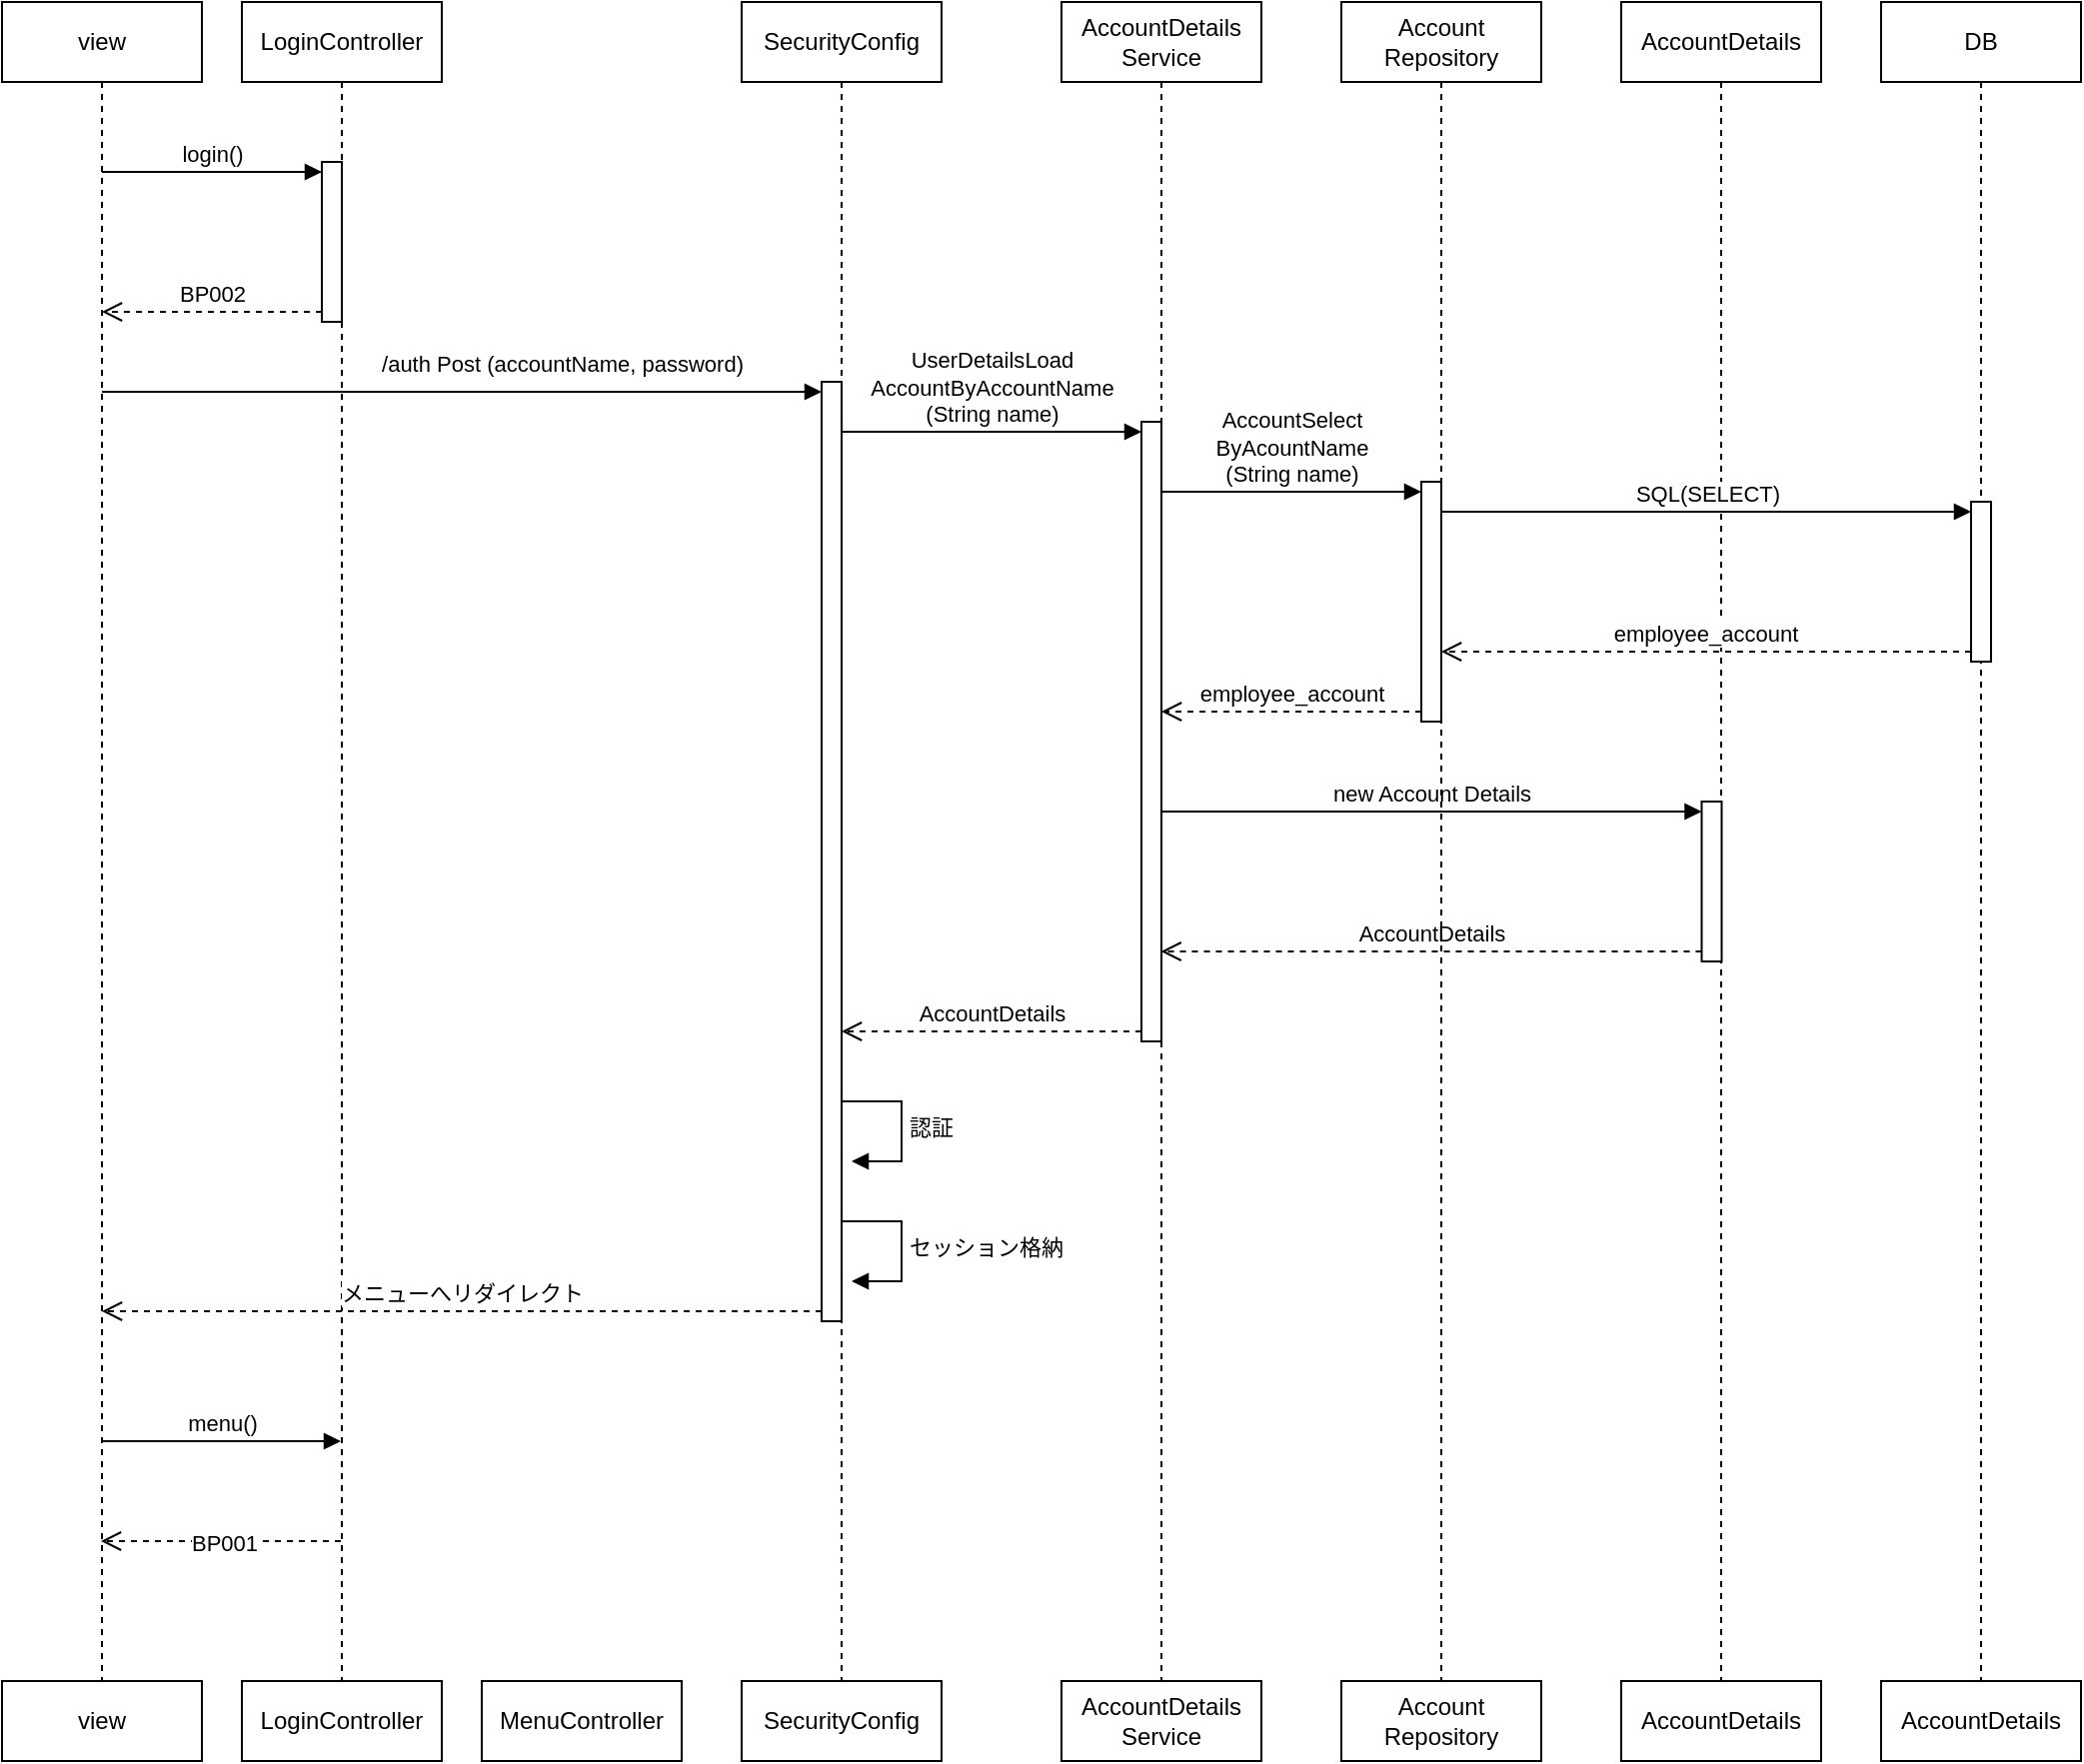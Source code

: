 <mxfile>
    <diagram name="ページ1" id="q18_Z3Wsg8RgEzkWWvcn">
        <mxGraphModel dx="864" dy="419" grid="1" gridSize="10" guides="1" tooltips="1" connect="1" arrows="1" fold="1" page="1" pageScale="1" pageWidth="3300" pageHeight="4681" math="0" shadow="0">
            <root>
                <mxCell id="0"/>
                <mxCell id="1" parent="0"/>
                <mxCell id="LmNLP-GIeK6npoBTMpNd-1" value="DB" style="shape=umlLifeline;perimeter=lifelinePerimeter;whiteSpace=wrap;html=1;container=1;dropTarget=0;collapsible=0;recursiveResize=0;outlineConnect=0;portConstraint=eastwest;newEdgeStyle={&quot;curved&quot;:0,&quot;rounded&quot;:0};" parent="1" vertex="1">
                    <mxGeometry x="980" y="40" width="100" height="840" as="geometry"/>
                </mxCell>
                <mxCell id="LmNLP-GIeK6npoBTMpNd-21" value="" style="html=1;points=[[0,0,0,0,5],[0,1,0,0,-5],[1,0,0,0,5],[1,1,0,0,-5]];perimeter=orthogonalPerimeter;outlineConnect=0;targetShapes=umlLifeline;portConstraint=eastwest;newEdgeStyle={&quot;curved&quot;:0,&quot;rounded&quot;:0};" parent="LmNLP-GIeK6npoBTMpNd-1" vertex="1">
                    <mxGeometry x="45" y="250" width="10" height="80" as="geometry"/>
                </mxCell>
                <mxCell id="LmNLP-GIeK6npoBTMpNd-2" value="AccountDetails" style="shape=umlLifeline;perimeter=lifelinePerimeter;whiteSpace=wrap;html=1;container=1;dropTarget=0;collapsible=0;recursiveResize=0;outlineConnect=0;portConstraint=eastwest;newEdgeStyle={&quot;curved&quot;:0,&quot;rounded&quot;:0};" parent="1" vertex="1">
                    <mxGeometry x="850" y="40" width="100" height="840" as="geometry"/>
                </mxCell>
                <mxCell id="LmNLP-GIeK6npoBTMpNd-24" value="" style="html=1;points=[[0,0,0,0,5],[0,1,0,0,-5],[1,0,0,0,5],[1,1,0,0,-5]];perimeter=orthogonalPerimeter;outlineConnect=0;targetShapes=umlLifeline;portConstraint=eastwest;newEdgeStyle={&quot;curved&quot;:0,&quot;rounded&quot;:0};" parent="LmNLP-GIeK6npoBTMpNd-2" vertex="1">
                    <mxGeometry x="40.25" y="400" width="10" height="80" as="geometry"/>
                </mxCell>
                <mxCell id="LmNLP-GIeK6npoBTMpNd-25" value="new Account Details" style="html=1;verticalAlign=bottom;endArrow=block;curved=0;rounded=0;entryX=0;entryY=0;entryDx=0;entryDy=5;" parent="LmNLP-GIeK6npoBTMpNd-2" target="LmNLP-GIeK6npoBTMpNd-24" edge="1">
                    <mxGeometry relative="1" as="geometry">
                        <mxPoint x="-230.25" y="405" as="sourcePoint"/>
                    </mxGeometry>
                </mxCell>
                <mxCell id="LmNLP-GIeK6npoBTMpNd-26" value="AccountDetails" style="html=1;verticalAlign=bottom;endArrow=open;dashed=1;endSize=8;curved=0;rounded=0;exitX=0;exitY=1;exitDx=0;exitDy=-5;" parent="LmNLP-GIeK6npoBTMpNd-2" source="LmNLP-GIeK6npoBTMpNd-24" edge="1">
                    <mxGeometry relative="1" as="geometry">
                        <mxPoint x="-230.25" y="475" as="targetPoint"/>
                    </mxGeometry>
                </mxCell>
                <mxCell id="LmNLP-GIeK6npoBTMpNd-3" value="Account&lt;div&gt;Repository&lt;/div&gt;" style="shape=umlLifeline;perimeter=lifelinePerimeter;whiteSpace=wrap;html=1;container=1;dropTarget=0;collapsible=0;recursiveResize=0;outlineConnect=0;portConstraint=eastwest;newEdgeStyle={&quot;curved&quot;:0,&quot;rounded&quot;:0};" parent="1" vertex="1">
                    <mxGeometry x="710" y="40" width="100" height="840" as="geometry"/>
                </mxCell>
                <mxCell id="LmNLP-GIeK6npoBTMpNd-18" value="" style="html=1;points=[[0,0,0,0,5],[0,1,0,0,-5],[1,0,0,0,5],[1,1,0,0,-5]];perimeter=orthogonalPerimeter;outlineConnect=0;targetShapes=umlLifeline;portConstraint=eastwest;newEdgeStyle={&quot;curved&quot;:0,&quot;rounded&quot;:0};" parent="LmNLP-GIeK6npoBTMpNd-3" vertex="1">
                    <mxGeometry x="40" y="240" width="10" height="120" as="geometry"/>
                </mxCell>
                <mxCell id="LmNLP-GIeK6npoBTMpNd-4" value="AccountDetails&lt;div&gt;Service&lt;/div&gt;" style="shape=umlLifeline;perimeter=lifelinePerimeter;whiteSpace=wrap;html=1;container=1;dropTarget=0;collapsible=0;recursiveResize=0;outlineConnect=0;portConstraint=eastwest;newEdgeStyle={&quot;curved&quot;:0,&quot;rounded&quot;:0};" parent="1" vertex="1">
                    <mxGeometry x="570" y="40" width="100" height="840" as="geometry"/>
                </mxCell>
                <mxCell id="LmNLP-GIeK6npoBTMpNd-15" value="" style="html=1;points=[[0,0,0,0,5],[0,1,0,0,-5],[1,0,0,0,5],[1,1,0,0,-5]];perimeter=orthogonalPerimeter;outlineConnect=0;targetShapes=umlLifeline;portConstraint=eastwest;newEdgeStyle={&quot;curved&quot;:0,&quot;rounded&quot;:0};" parent="LmNLP-GIeK6npoBTMpNd-4" vertex="1">
                    <mxGeometry x="40" y="210" width="10" height="310" as="geometry"/>
                </mxCell>
                <mxCell id="LmNLP-GIeK6npoBTMpNd-5" value="SecurityConfig" style="shape=umlLifeline;perimeter=lifelinePerimeter;whiteSpace=wrap;html=1;container=1;dropTarget=0;collapsible=0;recursiveResize=0;outlineConnect=0;portConstraint=eastwest;newEdgeStyle={&quot;curved&quot;:0,&quot;rounded&quot;:0};" parent="1" vertex="1">
                    <mxGeometry x="410" y="40" width="100" height="840" as="geometry"/>
                </mxCell>
                <mxCell id="LmNLP-GIeK6npoBTMpNd-12" value="" style="html=1;points=[[0,0,0,0,5],[0,1,0,0,-5],[1,0,0,0,5],[1,1,0,0,-5]];perimeter=orthogonalPerimeter;outlineConnect=0;targetShapes=umlLifeline;portConstraint=eastwest;newEdgeStyle={&quot;curved&quot;:0,&quot;rounded&quot;:0};" parent="LmNLP-GIeK6npoBTMpNd-5" vertex="1">
                    <mxGeometry x="40" y="190" width="10" height="470" as="geometry"/>
                </mxCell>
                <mxCell id="LmNLP-GIeK6npoBTMpNd-7" value="LoginController" style="shape=umlLifeline;perimeter=lifelinePerimeter;whiteSpace=wrap;html=1;container=1;dropTarget=0;collapsible=0;recursiveResize=0;outlineConnect=0;portConstraint=eastwest;newEdgeStyle={&quot;curved&quot;:0,&quot;rounded&quot;:0};" parent="1" vertex="1">
                    <mxGeometry x="160" y="40" width="100" height="840" as="geometry"/>
                </mxCell>
                <mxCell id="LmNLP-GIeK6npoBTMpNd-9" value="" style="html=1;points=[[0,0,0,0,5],[0,1,0,0,-5],[1,0,0,0,5],[1,1,0,0,-5]];perimeter=orthogonalPerimeter;outlineConnect=0;targetShapes=umlLifeline;portConstraint=eastwest;newEdgeStyle={&quot;curved&quot;:0,&quot;rounded&quot;:0};" parent="LmNLP-GIeK6npoBTMpNd-7" vertex="1">
                    <mxGeometry x="40" y="80" width="10" height="80" as="geometry"/>
                </mxCell>
                <mxCell id="LmNLP-GIeK6npoBTMpNd-8" value="view" style="shape=umlLifeline;perimeter=lifelinePerimeter;whiteSpace=wrap;html=1;container=1;dropTarget=0;collapsible=0;recursiveResize=0;outlineConnect=0;portConstraint=eastwest;newEdgeStyle={&quot;curved&quot;:0,&quot;rounded&quot;:0};" parent="1" vertex="1">
                    <mxGeometry x="40" y="40" width="100" height="840" as="geometry"/>
                </mxCell>
                <mxCell id="LmNLP-GIeK6npoBTMpNd-10" value="login()" style="html=1;verticalAlign=bottom;endArrow=block;curved=0;rounded=0;entryX=0;entryY=0;entryDx=0;entryDy=5;" parent="1" source="LmNLP-GIeK6npoBTMpNd-8" target="LmNLP-GIeK6npoBTMpNd-9" edge="1">
                    <mxGeometry relative="1" as="geometry">
                        <mxPoint x="130" y="125" as="sourcePoint"/>
                    </mxGeometry>
                </mxCell>
                <mxCell id="LmNLP-GIeK6npoBTMpNd-11" value="BP002" style="html=1;verticalAlign=bottom;endArrow=open;dashed=1;endSize=8;curved=0;rounded=0;exitX=0;exitY=1;exitDx=0;exitDy=-5;" parent="1" source="LmNLP-GIeK6npoBTMpNd-9" target="LmNLP-GIeK6npoBTMpNd-8" edge="1">
                    <mxGeometry relative="1" as="geometry">
                        <mxPoint x="130" y="195" as="targetPoint"/>
                    </mxGeometry>
                </mxCell>
                <mxCell id="LmNLP-GIeK6npoBTMpNd-13" value="/auth Post (accountName, password)" style="html=1;verticalAlign=bottom;endArrow=block;curved=0;rounded=0;entryX=0;entryY=0;entryDx=0;entryDy=5;" parent="1" source="LmNLP-GIeK6npoBTMpNd-8" target="LmNLP-GIeK6npoBTMpNd-12" edge="1">
                    <mxGeometry x="0.279" y="5" relative="1" as="geometry">
                        <mxPoint x="370" y="235" as="sourcePoint"/>
                        <mxPoint as="offset"/>
                    </mxGeometry>
                </mxCell>
                <mxCell id="LmNLP-GIeK6npoBTMpNd-14" value="メニューへリダイレクト" style="html=1;verticalAlign=bottom;endArrow=open;dashed=1;endSize=8;curved=0;rounded=0;exitX=0;exitY=1;exitDx=0;exitDy=-5;" parent="1" source="LmNLP-GIeK6npoBTMpNd-12" target="LmNLP-GIeK6npoBTMpNd-8" edge="1">
                    <mxGeometry x="-0.001" relative="1" as="geometry">
                        <mxPoint x="370" y="305" as="targetPoint"/>
                        <mxPoint as="offset"/>
                    </mxGeometry>
                </mxCell>
                <mxCell id="LmNLP-GIeK6npoBTMpNd-16" value="UserDetails&lt;span style=&quot;background-color: light-dark(#ffffff, var(--ge-dark-color, #121212)); color: light-dark(rgb(0, 0, 0), rgb(255, 255, 255));&quot;&gt;Load&lt;/span&gt;&lt;div&gt;&lt;span style=&quot;background-color: light-dark(#ffffff, var(--ge-dark-color, #121212)); color: light-dark(rgb(0, 0, 0), rgb(255, 255, 255));&quot;&gt;Account&lt;/span&gt;&lt;span style=&quot;background-color: light-dark(#ffffff, var(--ge-dark-color, #121212)); color: light-dark(rgb(0, 0, 0), rgb(255, 255, 255));&quot;&gt;ByAccountName&lt;/span&gt;&lt;/div&gt;&lt;div&gt;&lt;span style=&quot;background-color: light-dark(#ffffff, var(--ge-dark-color, #121212)); color: light-dark(rgb(0, 0, 0), rgb(255, 255, 255));&quot;&gt;(String name)&lt;/span&gt;&lt;/div&gt;" style="html=1;verticalAlign=bottom;endArrow=block;curved=0;rounded=0;entryX=0;entryY=0;entryDx=0;entryDy=5;" parent="1" source="LmNLP-GIeK6npoBTMpNd-5" target="LmNLP-GIeK6npoBTMpNd-15" edge="1">
                    <mxGeometry x="-0.003" relative="1" as="geometry">
                        <mxPoint x="490" y="255" as="sourcePoint"/>
                        <mxPoint as="offset"/>
                    </mxGeometry>
                </mxCell>
                <mxCell id="LmNLP-GIeK6npoBTMpNd-17" value="AccountDetails" style="html=1;verticalAlign=bottom;endArrow=open;dashed=1;endSize=8;curved=0;rounded=0;exitX=0;exitY=1;exitDx=0;exitDy=-5;" parent="1" source="LmNLP-GIeK6npoBTMpNd-15" target="LmNLP-GIeK6npoBTMpNd-12" edge="1">
                    <mxGeometry relative="1" as="geometry">
                        <mxPoint x="490" y="325" as="targetPoint"/>
                    </mxGeometry>
                </mxCell>
                <mxCell id="LmNLP-GIeK6npoBTMpNd-19" value="AccountSelect&lt;div&gt;ByAcountName&lt;/div&gt;&lt;div&gt;(String name)&lt;/div&gt;" style="html=1;verticalAlign=bottom;endArrow=block;curved=0;rounded=0;entryX=0;entryY=0;entryDx=0;entryDy=5;" parent="1" source="LmNLP-GIeK6npoBTMpNd-4" target="LmNLP-GIeK6npoBTMpNd-18" edge="1">
                    <mxGeometry relative="1" as="geometry">
                        <mxPoint x="650" y="285" as="sourcePoint"/>
                    </mxGeometry>
                </mxCell>
                <mxCell id="LmNLP-GIeK6npoBTMpNd-20" value="employee_account" style="html=1;verticalAlign=bottom;endArrow=open;dashed=1;endSize=8;curved=0;rounded=0;exitX=0;exitY=1;exitDx=0;exitDy=-5;" parent="1" source="LmNLP-GIeK6npoBTMpNd-18" target="LmNLP-GIeK6npoBTMpNd-15" edge="1">
                    <mxGeometry relative="1" as="geometry">
                        <mxPoint x="650" y="355" as="targetPoint"/>
                    </mxGeometry>
                </mxCell>
                <mxCell id="LmNLP-GIeK6npoBTMpNd-22" value="SQL(SELECT)" style="html=1;verticalAlign=bottom;endArrow=block;curved=0;rounded=0;entryX=0;entryY=0;entryDx=0;entryDy=5;" parent="1" source="LmNLP-GIeK6npoBTMpNd-3" target="LmNLP-GIeK6npoBTMpNd-21" edge="1">
                    <mxGeometry relative="1" as="geometry">
                        <mxPoint x="820" y="305" as="sourcePoint"/>
                    </mxGeometry>
                </mxCell>
                <mxCell id="LmNLP-GIeK6npoBTMpNd-23" value="employee_account" style="html=1;verticalAlign=bottom;endArrow=open;dashed=1;endSize=8;curved=0;rounded=0;exitX=0;exitY=1;exitDx=0;exitDy=-5;" parent="1" source="LmNLP-GIeK6npoBTMpNd-21" target="LmNLP-GIeK6npoBTMpNd-3" edge="1">
                    <mxGeometry x="0.002" relative="1" as="geometry">
                        <mxPoint x="820" y="375" as="targetPoint"/>
                        <mxPoint as="offset"/>
                    </mxGeometry>
                </mxCell>
                <mxCell id="LmNLP-GIeK6npoBTMpNd-28" value="認証" style="html=1;align=left;spacingLeft=2;endArrow=block;rounded=0;edgeStyle=orthogonalEdgeStyle;curved=0;rounded=0;" parent="1" edge="1">
                    <mxGeometry relative="1" as="geometry">
                        <mxPoint x="460" y="590" as="sourcePoint"/>
                        <Array as="points">
                            <mxPoint x="490" y="620"/>
                        </Array>
                        <mxPoint x="465" y="620" as="targetPoint"/>
                    </mxGeometry>
                </mxCell>
                <mxCell id="LmNLP-GIeK6npoBTMpNd-29" value="セッション格納" style="html=1;align=left;spacingLeft=2;endArrow=block;rounded=0;edgeStyle=orthogonalEdgeStyle;curved=0;rounded=0;" parent="1" edge="1">
                    <mxGeometry relative="1" as="geometry">
                        <mxPoint x="460" y="650" as="sourcePoint"/>
                        <Array as="points">
                            <mxPoint x="490" y="680"/>
                        </Array>
                        <mxPoint x="465" y="680" as="targetPoint"/>
                    </mxGeometry>
                </mxCell>
                <mxCell id="LmNLP-GIeK6npoBTMpNd-31" value="menu()" style="html=1;verticalAlign=bottom;endArrow=block;curved=0;rounded=0;" parent="1" edge="1">
                    <mxGeometry relative="1" as="geometry">
                        <mxPoint x="89.5" y="760" as="sourcePoint"/>
                        <mxPoint x="209.5" y="760" as="targetPoint"/>
                    </mxGeometry>
                </mxCell>
                <mxCell id="LmNLP-GIeK6npoBTMpNd-32" value="BP001" style="html=1;verticalAlign=bottom;endArrow=open;dashed=1;endSize=8;curved=0;rounded=0;" parent="1" edge="1">
                    <mxGeometry x="-0.008" y="10" relative="1" as="geometry">
                        <mxPoint x="89.5" y="810" as="targetPoint"/>
                        <mxPoint x="209.5" y="810" as="sourcePoint"/>
                        <mxPoint x="1" as="offset"/>
                    </mxGeometry>
                </mxCell>
                <mxCell id="LmNLP-GIeK6npoBTMpNd-33" value="view" style="shape=umlLifeline;perimeter=lifelinePerimeter;whiteSpace=wrap;html=1;container=1;dropTarget=0;collapsible=0;recursiveResize=0;outlineConnect=0;portConstraint=eastwest;newEdgeStyle={&quot;curved&quot;:0,&quot;rounded&quot;:0};" parent="1" vertex="1">
                    <mxGeometry x="40" y="880" width="100" height="40" as="geometry"/>
                </mxCell>
                <mxCell id="LmNLP-GIeK6npoBTMpNd-34" value="LoginController" style="shape=umlLifeline;perimeter=lifelinePerimeter;whiteSpace=wrap;html=1;container=1;dropTarget=0;collapsible=0;recursiveResize=0;outlineConnect=0;portConstraint=eastwest;newEdgeStyle={&quot;curved&quot;:0,&quot;rounded&quot;:0};" parent="1" vertex="1">
                    <mxGeometry x="160" y="880" width="100" height="40" as="geometry"/>
                </mxCell>
                <mxCell id="LmNLP-GIeK6npoBTMpNd-35" value="AccountDetails&lt;div&gt;Service&lt;/div&gt;" style="shape=umlLifeline;perimeter=lifelinePerimeter;whiteSpace=wrap;html=1;container=1;dropTarget=0;collapsible=0;recursiveResize=0;outlineConnect=0;portConstraint=eastwest;newEdgeStyle={&quot;curved&quot;:0,&quot;rounded&quot;:0};" parent="1" vertex="1">
                    <mxGeometry x="570" y="880" width="100" height="40" as="geometry"/>
                </mxCell>
                <mxCell id="LmNLP-GIeK6npoBTMpNd-36" value="SecurityConfig" style="shape=umlLifeline;perimeter=lifelinePerimeter;whiteSpace=wrap;html=1;container=1;dropTarget=0;collapsible=0;recursiveResize=0;outlineConnect=0;portConstraint=eastwest;newEdgeStyle={&quot;curved&quot;:0,&quot;rounded&quot;:0};" parent="1" vertex="1">
                    <mxGeometry x="410" y="880" width="100" height="40" as="geometry"/>
                </mxCell>
                <mxCell id="LmNLP-GIeK6npoBTMpNd-37" value="MenuController" style="shape=umlLifeline;perimeter=lifelinePerimeter;whiteSpace=wrap;html=1;container=1;dropTarget=0;collapsible=0;recursiveResize=0;outlineConnect=0;portConstraint=eastwest;newEdgeStyle={&quot;curved&quot;:0,&quot;rounded&quot;:0};" parent="1" vertex="1">
                    <mxGeometry x="280" y="880" width="100" height="40" as="geometry"/>
                </mxCell>
                <mxCell id="LmNLP-GIeK6npoBTMpNd-38" value="Account&lt;div&gt;Repository&lt;/div&gt;" style="shape=umlLifeline;perimeter=lifelinePerimeter;whiteSpace=wrap;html=1;container=1;dropTarget=0;collapsible=0;recursiveResize=0;outlineConnect=0;portConstraint=eastwest;newEdgeStyle={&quot;curved&quot;:0,&quot;rounded&quot;:0};" parent="1" vertex="1">
                    <mxGeometry x="710" y="880" width="100" height="40" as="geometry"/>
                </mxCell>
                <mxCell id="LmNLP-GIeK6npoBTMpNd-39" value="AccountDetails" style="shape=umlLifeline;perimeter=lifelinePerimeter;whiteSpace=wrap;html=1;container=1;dropTarget=0;collapsible=0;recursiveResize=0;outlineConnect=0;portConstraint=eastwest;newEdgeStyle={&quot;curved&quot;:0,&quot;rounded&quot;:0};" parent="1" vertex="1">
                    <mxGeometry x="850" y="880" width="100" height="40" as="geometry"/>
                </mxCell>
                <mxCell id="LmNLP-GIeK6npoBTMpNd-40" value="AccountDetails" style="shape=umlLifeline;perimeter=lifelinePerimeter;whiteSpace=wrap;html=1;container=1;dropTarget=0;collapsible=0;recursiveResize=0;outlineConnect=0;portConstraint=eastwest;newEdgeStyle={&quot;curved&quot;:0,&quot;rounded&quot;:0};" parent="1" vertex="1">
                    <mxGeometry x="980" y="880" width="100" height="40" as="geometry"/>
                </mxCell>
            </root>
        </mxGraphModel>
    </diagram>
</mxfile>